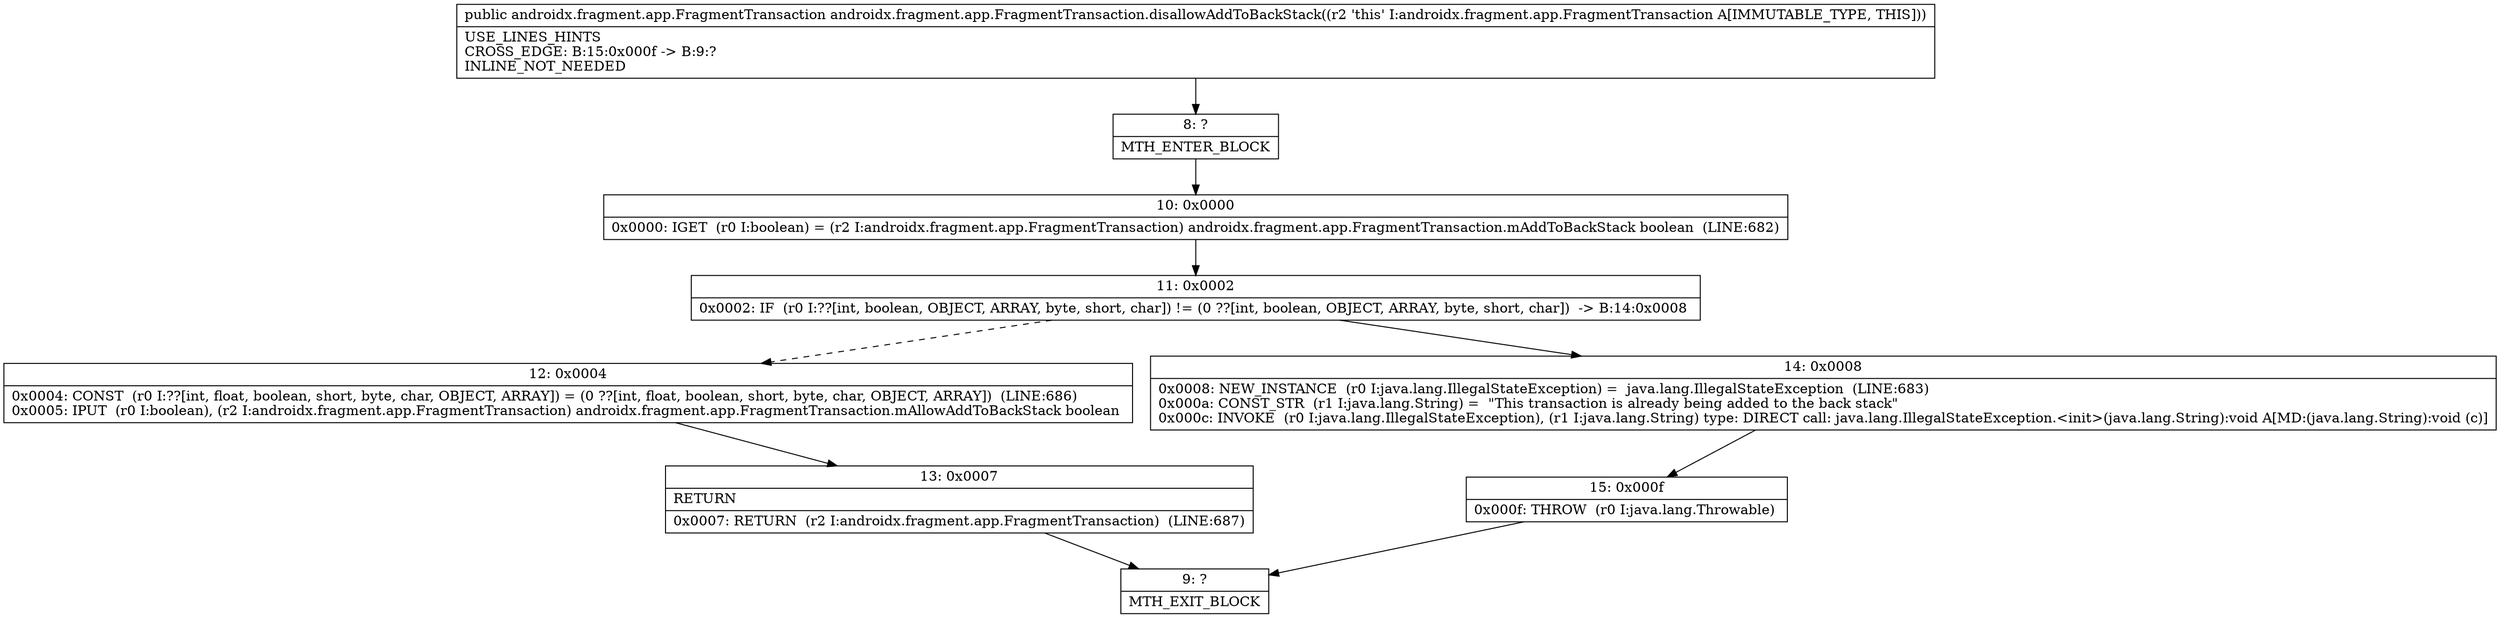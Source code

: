digraph "CFG forandroidx.fragment.app.FragmentTransaction.disallowAddToBackStack()Landroidx\/fragment\/app\/FragmentTransaction;" {
Node_8 [shape=record,label="{8\:\ ?|MTH_ENTER_BLOCK\l}"];
Node_10 [shape=record,label="{10\:\ 0x0000|0x0000: IGET  (r0 I:boolean) = (r2 I:androidx.fragment.app.FragmentTransaction) androidx.fragment.app.FragmentTransaction.mAddToBackStack boolean  (LINE:682)\l}"];
Node_11 [shape=record,label="{11\:\ 0x0002|0x0002: IF  (r0 I:??[int, boolean, OBJECT, ARRAY, byte, short, char]) != (0 ??[int, boolean, OBJECT, ARRAY, byte, short, char])  \-\> B:14:0x0008 \l}"];
Node_12 [shape=record,label="{12\:\ 0x0004|0x0004: CONST  (r0 I:??[int, float, boolean, short, byte, char, OBJECT, ARRAY]) = (0 ??[int, float, boolean, short, byte, char, OBJECT, ARRAY])  (LINE:686)\l0x0005: IPUT  (r0 I:boolean), (r2 I:androidx.fragment.app.FragmentTransaction) androidx.fragment.app.FragmentTransaction.mAllowAddToBackStack boolean \l}"];
Node_13 [shape=record,label="{13\:\ 0x0007|RETURN\l|0x0007: RETURN  (r2 I:androidx.fragment.app.FragmentTransaction)  (LINE:687)\l}"];
Node_9 [shape=record,label="{9\:\ ?|MTH_EXIT_BLOCK\l}"];
Node_14 [shape=record,label="{14\:\ 0x0008|0x0008: NEW_INSTANCE  (r0 I:java.lang.IllegalStateException) =  java.lang.IllegalStateException  (LINE:683)\l0x000a: CONST_STR  (r1 I:java.lang.String) =  \"This transaction is already being added to the back stack\" \l0x000c: INVOKE  (r0 I:java.lang.IllegalStateException), (r1 I:java.lang.String) type: DIRECT call: java.lang.IllegalStateException.\<init\>(java.lang.String):void A[MD:(java.lang.String):void (c)]\l}"];
Node_15 [shape=record,label="{15\:\ 0x000f|0x000f: THROW  (r0 I:java.lang.Throwable) \l}"];
MethodNode[shape=record,label="{public androidx.fragment.app.FragmentTransaction androidx.fragment.app.FragmentTransaction.disallowAddToBackStack((r2 'this' I:androidx.fragment.app.FragmentTransaction A[IMMUTABLE_TYPE, THIS]))  | USE_LINES_HINTS\lCROSS_EDGE: B:15:0x000f \-\> B:9:?\lINLINE_NOT_NEEDED\l}"];
MethodNode -> Node_8;Node_8 -> Node_10;
Node_10 -> Node_11;
Node_11 -> Node_12[style=dashed];
Node_11 -> Node_14;
Node_12 -> Node_13;
Node_13 -> Node_9;
Node_14 -> Node_15;
Node_15 -> Node_9;
}

